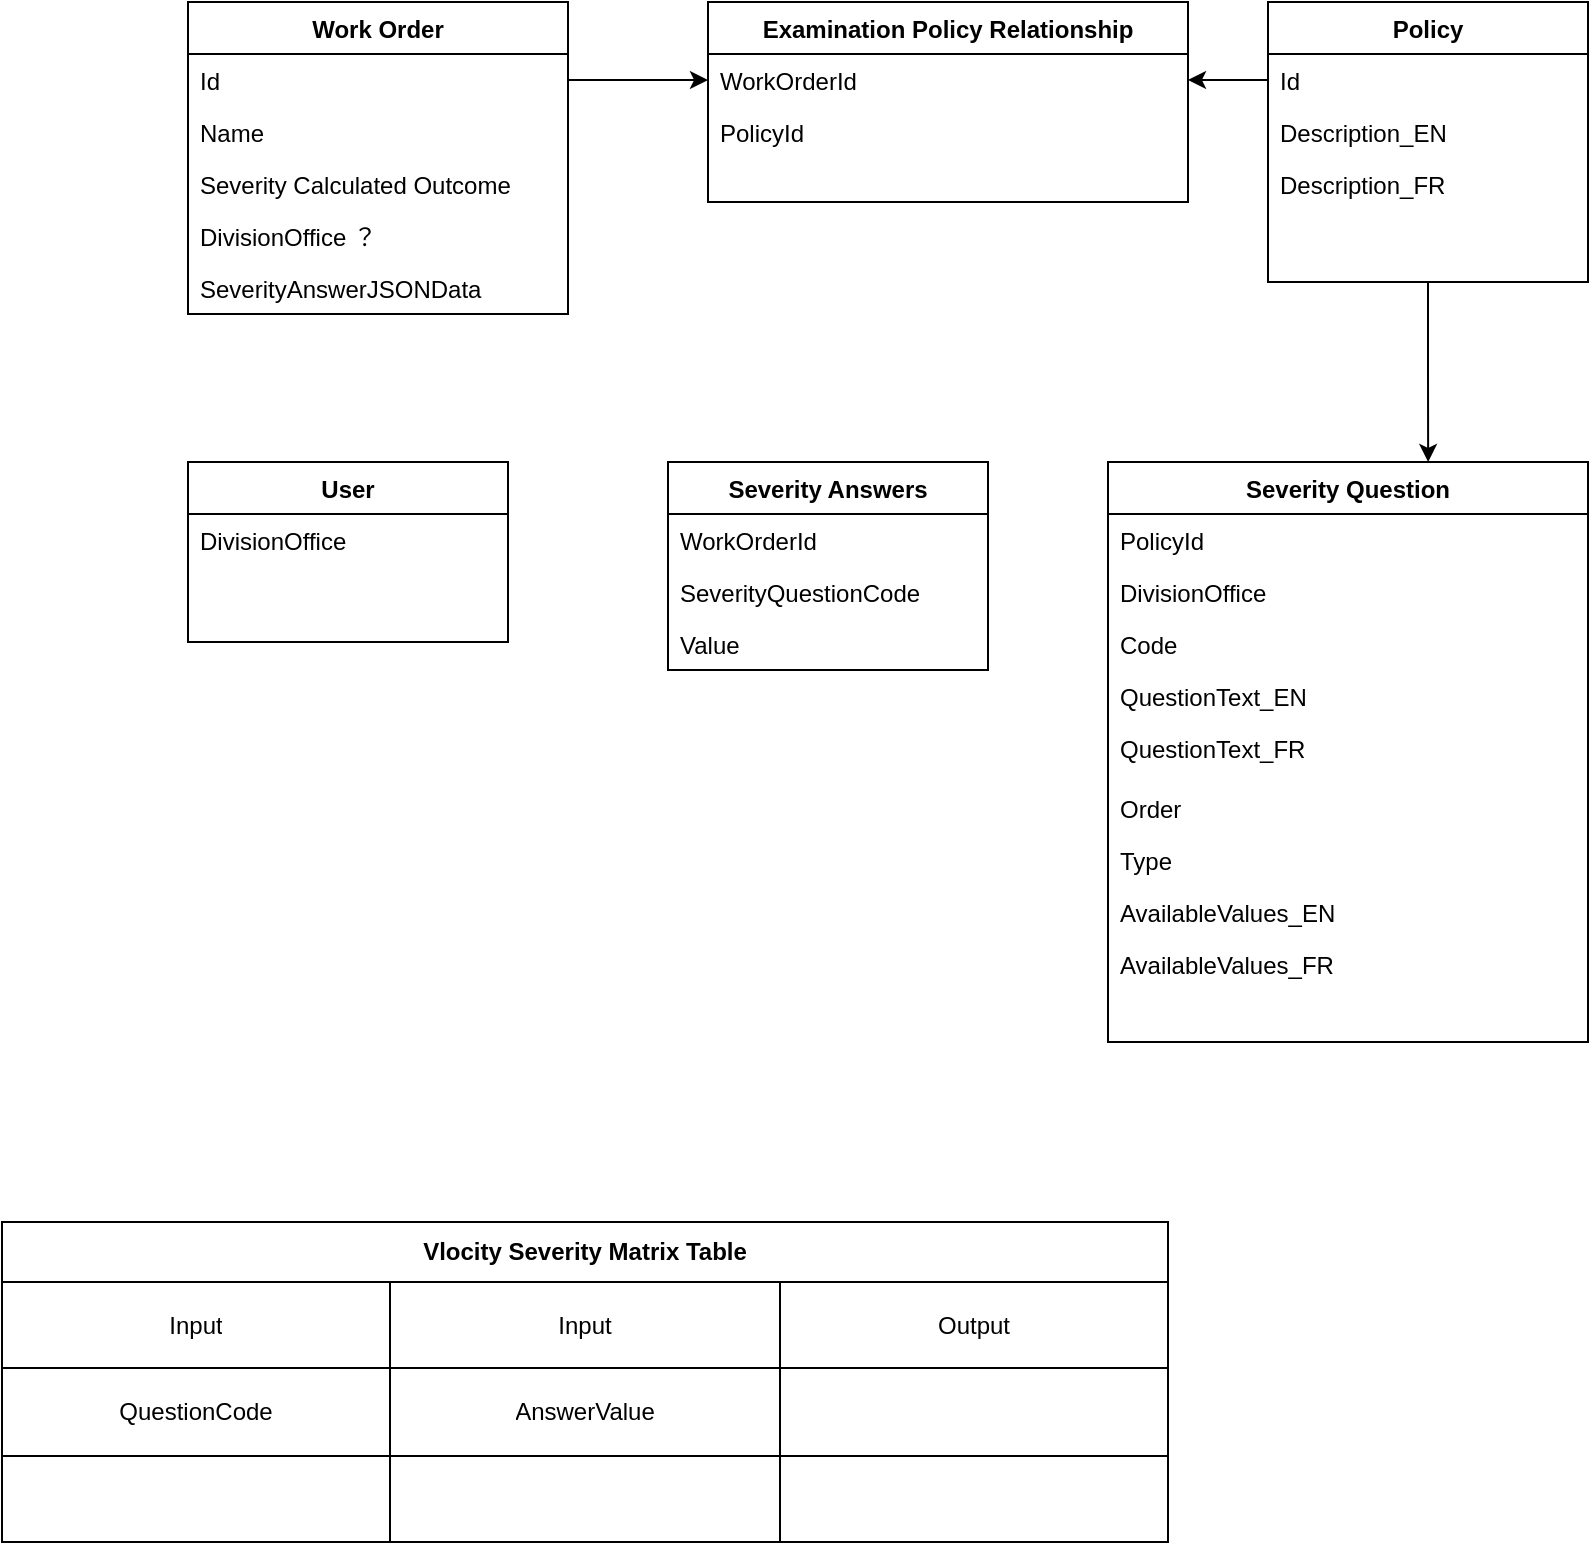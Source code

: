 <mxfile version="14.4.7" type="github" pages="2">
  <diagram id="C5RBs43oDa-KdzZeNtuy" name="DataModal">
    <mxGraphModel dx="2253" dy="794" grid="1" gridSize="10" guides="1" tooltips="1" connect="1" arrows="1" fold="1" page="1" pageScale="1" pageWidth="827" pageHeight="1169" math="0" shadow="0">
      <root>
        <mxCell id="WIyWlLk6GJQsqaUBKTNV-0" />
        <mxCell id="WIyWlLk6GJQsqaUBKTNV-1" parent="WIyWlLk6GJQsqaUBKTNV-0" />
        <mxCell id="3DVKQM_mZLRMeYmIeLQe-33" style="edgeStyle=orthogonalEdgeStyle;rounded=0;orthogonalLoop=1;jettySize=auto;html=1;entryX=0.667;entryY=0;entryDx=0;entryDy=0;entryPerimeter=0;" edge="1" parent="WIyWlLk6GJQsqaUBKTNV-1" source="zkfFHV4jXpPFQw0GAbJ--0" target="zkfFHV4jXpPFQw0GAbJ--13">
          <mxGeometry relative="1" as="geometry" />
        </mxCell>
        <mxCell id="zkfFHV4jXpPFQw0GAbJ--0" value="Policy" style="swimlane;fontStyle=1;align=center;verticalAlign=top;childLayout=stackLayout;horizontal=1;startSize=26;horizontalStack=0;resizeParent=1;resizeLast=0;collapsible=1;marginBottom=0;rounded=0;shadow=0;strokeWidth=1;" parent="WIyWlLk6GJQsqaUBKTNV-1" vertex="1">
          <mxGeometry x="220" y="100" width="160" height="140" as="geometry">
            <mxRectangle x="230" y="140" width="160" height="26" as="alternateBounds" />
          </mxGeometry>
        </mxCell>
        <mxCell id="3DVKQM_mZLRMeYmIeLQe-0" value="Id" style="text;align=left;verticalAlign=top;spacingLeft=4;spacingRight=4;overflow=hidden;rotatable=0;points=[[0,0.5],[1,0.5]];portConstraint=eastwest;rounded=0;shadow=0;html=0;" vertex="1" parent="zkfFHV4jXpPFQw0GAbJ--0">
          <mxGeometry y="26" width="160" height="26" as="geometry" />
        </mxCell>
        <mxCell id="3DVKQM_mZLRMeYmIeLQe-4" value="Description_EN" style="text;align=left;verticalAlign=top;spacingLeft=4;spacingRight=4;overflow=hidden;rotatable=0;points=[[0,0.5],[1,0.5]];portConstraint=eastwest;rounded=0;shadow=0;html=0;" vertex="1" parent="zkfFHV4jXpPFQw0GAbJ--0">
          <mxGeometry y="52" width="160" height="26" as="geometry" />
        </mxCell>
        <mxCell id="zkfFHV4jXpPFQw0GAbJ--3" value="Description_FR&#xa;" style="text;align=left;verticalAlign=top;spacingLeft=4;spacingRight=4;overflow=hidden;rotatable=0;points=[[0,0.5],[1,0.5]];portConstraint=eastwest;rounded=0;shadow=0;html=0;" parent="zkfFHV4jXpPFQw0GAbJ--0" vertex="1">
          <mxGeometry y="78" width="160" height="24" as="geometry" />
        </mxCell>
        <mxCell id="zkfFHV4jXpPFQw0GAbJ--6" value="User&#xa;" style="swimlane;fontStyle=1;align=center;verticalAlign=top;childLayout=stackLayout;horizontal=1;startSize=26;horizontalStack=0;resizeParent=1;resizeLast=0;collapsible=1;marginBottom=0;rounded=0;shadow=0;strokeWidth=1;" parent="WIyWlLk6GJQsqaUBKTNV-1" vertex="1">
          <mxGeometry x="-320" y="330" width="160" height="90" as="geometry">
            <mxRectangle x="130" y="380" width="160" height="26" as="alternateBounds" />
          </mxGeometry>
        </mxCell>
        <mxCell id="zkfFHV4jXpPFQw0GAbJ--8" value="DivisionOffice" style="text;align=left;verticalAlign=top;spacingLeft=4;spacingRight=4;overflow=hidden;rotatable=0;points=[[0,0.5],[1,0.5]];portConstraint=eastwest;rounded=0;shadow=0;html=0;" parent="zkfFHV4jXpPFQw0GAbJ--6" vertex="1">
          <mxGeometry y="26" width="160" height="26" as="geometry" />
        </mxCell>
        <mxCell id="zkfFHV4jXpPFQw0GAbJ--13" value="Severity Question" style="swimlane;fontStyle=1;align=center;verticalAlign=top;childLayout=stackLayout;horizontal=1;startSize=26;horizontalStack=0;resizeParent=1;resizeLast=0;collapsible=1;marginBottom=0;rounded=0;shadow=0;strokeWidth=1;" parent="WIyWlLk6GJQsqaUBKTNV-1" vertex="1">
          <mxGeometry x="140" y="330" width="240" height="290" as="geometry">
            <mxRectangle x="340" y="380" width="170" height="26" as="alternateBounds" />
          </mxGeometry>
        </mxCell>
        <mxCell id="zkfFHV4jXpPFQw0GAbJ--14" value="PolicyId" style="text;align=left;verticalAlign=top;spacingLeft=4;spacingRight=4;overflow=hidden;rotatable=0;points=[[0,0.5],[1,0.5]];portConstraint=eastwest;" parent="zkfFHV4jXpPFQw0GAbJ--13" vertex="1">
          <mxGeometry y="26" width="240" height="26" as="geometry" />
        </mxCell>
        <mxCell id="3DVKQM_mZLRMeYmIeLQe-18" value="DivisionOffice" style="text;align=left;verticalAlign=top;spacingLeft=4;spacingRight=4;overflow=hidden;rotatable=0;points=[[0,0.5],[1,0.5]];portConstraint=eastwest;" vertex="1" parent="zkfFHV4jXpPFQw0GAbJ--13">
          <mxGeometry y="52" width="240" height="26" as="geometry" />
        </mxCell>
        <mxCell id="3DVKQM_mZLRMeYmIeLQe-19" value="Code" style="text;align=left;verticalAlign=top;spacingLeft=4;spacingRight=4;overflow=hidden;rotatable=0;points=[[0,0.5],[1,0.5]];portConstraint=eastwest;" vertex="1" parent="zkfFHV4jXpPFQw0GAbJ--13">
          <mxGeometry y="78" width="240" height="26" as="geometry" />
        </mxCell>
        <mxCell id="3DVKQM_mZLRMeYmIeLQe-20" value="QuestionText_EN" style="text;align=left;verticalAlign=top;spacingLeft=4;spacingRight=4;overflow=hidden;rotatable=0;points=[[0,0.5],[1,0.5]];portConstraint=eastwest;" vertex="1" parent="zkfFHV4jXpPFQw0GAbJ--13">
          <mxGeometry y="104" width="240" height="26" as="geometry" />
        </mxCell>
        <mxCell id="3DVKQM_mZLRMeYmIeLQe-23" value="QuestionText_FR" style="text;align=left;verticalAlign=top;spacingLeft=4;spacingRight=4;overflow=hidden;rotatable=0;points=[[0,0.5],[1,0.5]];portConstraint=eastwest;" vertex="1" parent="zkfFHV4jXpPFQw0GAbJ--13">
          <mxGeometry y="130" width="240" height="30" as="geometry" />
        </mxCell>
        <mxCell id="3DVKQM_mZLRMeYmIeLQe-24" value="Order" style="text;align=left;verticalAlign=top;spacingLeft=4;spacingRight=4;overflow=hidden;rotatable=0;points=[[0,0.5],[1,0.5]];portConstraint=eastwest;" vertex="1" parent="zkfFHV4jXpPFQw0GAbJ--13">
          <mxGeometry y="160" width="240" height="26" as="geometry" />
        </mxCell>
        <mxCell id="3DVKQM_mZLRMeYmIeLQe-25" value="Type" style="text;align=left;verticalAlign=top;spacingLeft=4;spacingRight=4;overflow=hidden;rotatable=0;points=[[0,0.5],[1,0.5]];portConstraint=eastwest;" vertex="1" parent="zkfFHV4jXpPFQw0GAbJ--13">
          <mxGeometry y="186" width="240" height="26" as="geometry" />
        </mxCell>
        <mxCell id="3DVKQM_mZLRMeYmIeLQe-26" value="AvailableValues_EN" style="text;align=left;verticalAlign=top;spacingLeft=4;spacingRight=4;overflow=hidden;rotatable=0;points=[[0,0.5],[1,0.5]];portConstraint=eastwest;" vertex="1" parent="zkfFHV4jXpPFQw0GAbJ--13">
          <mxGeometry y="212" width="240" height="26" as="geometry" />
        </mxCell>
        <mxCell id="3DVKQM_mZLRMeYmIeLQe-28" value="AvailableValues_FR" style="text;align=left;verticalAlign=top;spacingLeft=4;spacingRight=4;overflow=hidden;rotatable=0;points=[[0,0.5],[1,0.5]];portConstraint=eastwest;" vertex="1" parent="zkfFHV4jXpPFQw0GAbJ--13">
          <mxGeometry y="238" width="240" height="26" as="geometry" />
        </mxCell>
        <mxCell id="zkfFHV4jXpPFQw0GAbJ--17" value="Work Order" style="swimlane;fontStyle=1;align=center;verticalAlign=top;childLayout=stackLayout;horizontal=1;startSize=26;horizontalStack=0;resizeParent=1;resizeLast=0;collapsible=1;marginBottom=0;rounded=0;shadow=0;strokeWidth=1;labelBackgroundColor=none;" parent="WIyWlLk6GJQsqaUBKTNV-1" vertex="1">
          <mxGeometry x="-320" y="100" width="190" height="156" as="geometry">
            <mxRectangle x="550" y="140" width="160" height="26" as="alternateBounds" />
          </mxGeometry>
        </mxCell>
        <mxCell id="3DVKQM_mZLRMeYmIeLQe-14" value="Id" style="text;align=left;verticalAlign=top;spacingLeft=4;spacingRight=4;overflow=hidden;rotatable=0;points=[[0,0.5],[1,0.5]];portConstraint=eastwest;rounded=0;shadow=0;html=0;" vertex="1" parent="zkfFHV4jXpPFQw0GAbJ--17">
          <mxGeometry y="26" width="190" height="26" as="geometry" />
        </mxCell>
        <mxCell id="3DVKQM_mZLRMeYmIeLQe-1" value="Name" style="text;align=left;verticalAlign=top;spacingLeft=4;spacingRight=4;overflow=hidden;rotatable=0;points=[[0,0.5],[1,0.5]];portConstraint=eastwest;rounded=0;shadow=0;html=0;" vertex="1" parent="zkfFHV4jXpPFQw0GAbJ--17">
          <mxGeometry y="52" width="190" height="26" as="geometry" />
        </mxCell>
        <mxCell id="3DVKQM_mZLRMeYmIeLQe-21" value="Severity Calculated Outcome" style="text;align=left;verticalAlign=top;spacingLeft=4;spacingRight=4;overflow=hidden;rotatable=0;points=[[0,0.5],[1,0.5]];portConstraint=eastwest;rounded=0;shadow=0;html=0;" vertex="1" parent="zkfFHV4jXpPFQw0GAbJ--17">
          <mxGeometry y="78" width="190" height="26" as="geometry" />
        </mxCell>
        <mxCell id="3DVKQM_mZLRMeYmIeLQe-22" value="DivisionOffice ？" style="text;align=left;verticalAlign=top;spacingLeft=4;spacingRight=4;overflow=hidden;rotatable=0;points=[[0,0.5],[1,0.5]];portConstraint=eastwest;rounded=0;shadow=0;html=0;" vertex="1" parent="zkfFHV4jXpPFQw0GAbJ--17">
          <mxGeometry y="104" width="190" height="26" as="geometry" />
        </mxCell>
        <mxCell id="3DVKQM_mZLRMeYmIeLQe-36" value="SeverityAnswerJSONData" style="text;align=left;verticalAlign=top;spacingLeft=4;spacingRight=4;overflow=hidden;rotatable=0;points=[[0,0.5],[1,0.5]];portConstraint=eastwest;rounded=0;shadow=0;html=0;" vertex="1" parent="zkfFHV4jXpPFQw0GAbJ--17">
          <mxGeometry y="130" width="190" height="26" as="geometry" />
        </mxCell>
        <mxCell id="3DVKQM_mZLRMeYmIeLQe-5" value="Examination Policy Relationship" style="swimlane;fontStyle=1;align=center;verticalAlign=top;childLayout=stackLayout;horizontal=1;startSize=26;horizontalStack=0;resizeParent=1;resizeLast=0;collapsible=1;marginBottom=0;rounded=0;shadow=0;strokeWidth=1;" vertex="1" parent="WIyWlLk6GJQsqaUBKTNV-1">
          <mxGeometry x="-60" y="100" width="240" height="100" as="geometry">
            <mxRectangle x="230" y="140" width="160" height="26" as="alternateBounds" />
          </mxGeometry>
        </mxCell>
        <mxCell id="3DVKQM_mZLRMeYmIeLQe-6" value="WorkOrderId" style="text;align=left;verticalAlign=top;spacingLeft=4;spacingRight=4;overflow=hidden;rotatable=0;points=[[0,0.5],[1,0.5]];portConstraint=eastwest;rounded=0;shadow=0;html=0;" vertex="1" parent="3DVKQM_mZLRMeYmIeLQe-5">
          <mxGeometry y="26" width="240" height="26" as="geometry" />
        </mxCell>
        <mxCell id="3DVKQM_mZLRMeYmIeLQe-12" value="PolicyId" style="text;align=left;verticalAlign=top;spacingLeft=4;spacingRight=4;overflow=hidden;rotatable=0;points=[[0,0.5],[1,0.5]];portConstraint=eastwest;rounded=0;shadow=0;html=0;" vertex="1" parent="3DVKQM_mZLRMeYmIeLQe-5">
          <mxGeometry y="52" width="240" height="26" as="geometry" />
        </mxCell>
        <mxCell id="3DVKQM_mZLRMeYmIeLQe-16" style="edgeStyle=orthogonalEdgeStyle;rounded=0;orthogonalLoop=1;jettySize=auto;html=1;" edge="1" parent="WIyWlLk6GJQsqaUBKTNV-1" source="3DVKQM_mZLRMeYmIeLQe-14" target="3DVKQM_mZLRMeYmIeLQe-6">
          <mxGeometry relative="1" as="geometry" />
        </mxCell>
        <mxCell id="3DVKQM_mZLRMeYmIeLQe-31" style="edgeStyle=orthogonalEdgeStyle;rounded=0;orthogonalLoop=1;jettySize=auto;html=1;" edge="1" parent="WIyWlLk6GJQsqaUBKTNV-1" source="3DVKQM_mZLRMeYmIeLQe-0" target="3DVKQM_mZLRMeYmIeLQe-6">
          <mxGeometry relative="1" as="geometry" />
        </mxCell>
        <mxCell id="3DVKQM_mZLRMeYmIeLQe-34" value="Severity Answers" style="swimlane;fontStyle=1;align=center;verticalAlign=top;childLayout=stackLayout;horizontal=1;startSize=26;horizontalStack=0;resizeParent=1;resizeLast=0;collapsible=1;marginBottom=0;rounded=0;shadow=0;strokeWidth=1;" vertex="1" parent="WIyWlLk6GJQsqaUBKTNV-1">
          <mxGeometry x="-80" y="330" width="160" height="104" as="geometry">
            <mxRectangle x="130" y="380" width="160" height="26" as="alternateBounds" />
          </mxGeometry>
        </mxCell>
        <mxCell id="3DVKQM_mZLRMeYmIeLQe-35" value="WorkOrderId" style="text;align=left;verticalAlign=top;spacingLeft=4;spacingRight=4;overflow=hidden;rotatable=0;points=[[0,0.5],[1,0.5]];portConstraint=eastwest;rounded=0;shadow=0;html=0;" vertex="1" parent="3DVKQM_mZLRMeYmIeLQe-34">
          <mxGeometry y="26" width="160" height="26" as="geometry" />
        </mxCell>
        <mxCell id="3DVKQM_mZLRMeYmIeLQe-37" value="SeverityQuestionCode" style="text;align=left;verticalAlign=top;spacingLeft=4;spacingRight=4;overflow=hidden;rotatable=0;points=[[0,0.5],[1,0.5]];portConstraint=eastwest;rounded=0;shadow=0;html=0;" vertex="1" parent="3DVKQM_mZLRMeYmIeLQe-34">
          <mxGeometry y="52" width="160" height="26" as="geometry" />
        </mxCell>
        <mxCell id="3DVKQM_mZLRMeYmIeLQe-38" value="Value" style="text;align=left;verticalAlign=top;spacingLeft=4;spacingRight=4;overflow=hidden;rotatable=0;points=[[0,0.5],[1,0.5]];portConstraint=eastwest;rounded=0;shadow=0;html=0;" vertex="1" parent="3DVKQM_mZLRMeYmIeLQe-34">
          <mxGeometry y="78" width="160" height="26" as="geometry" />
        </mxCell>
        <mxCell id="iUIeiIgOGmkUIgAeyC2f-1" value="Vlocity Severity Matrix Table" style="shape=table;html=1;whiteSpace=wrap;startSize=30;container=1;collapsible=0;childLayout=tableLayout;fontStyle=1;align=center;labelBackgroundColor=none;labelBorderColor=none;" vertex="1" parent="WIyWlLk6GJQsqaUBKTNV-1">
          <mxGeometry x="-413" y="710" width="583" height="160" as="geometry" />
        </mxCell>
        <mxCell id="iUIeiIgOGmkUIgAeyC2f-2" value="" style="shape=partialRectangle;html=1;whiteSpace=wrap;collapsible=0;dropTarget=0;pointerEvents=0;fillColor=none;top=0;left=0;bottom=0;right=0;points=[[0,0.5],[1,0.5]];portConstraint=eastwest;" vertex="1" parent="iUIeiIgOGmkUIgAeyC2f-1">
          <mxGeometry y="30" width="583" height="43" as="geometry" />
        </mxCell>
        <mxCell id="iUIeiIgOGmkUIgAeyC2f-3" value="Input" style="shape=partialRectangle;html=1;whiteSpace=wrap;connectable=0;fillColor=none;top=0;left=0;bottom=0;right=0;overflow=hidden;" vertex="1" parent="iUIeiIgOGmkUIgAeyC2f-2">
          <mxGeometry width="194" height="43" as="geometry" />
        </mxCell>
        <mxCell id="iUIeiIgOGmkUIgAeyC2f-4" value="Input" style="shape=partialRectangle;html=1;whiteSpace=wrap;connectable=0;fillColor=none;top=0;left=0;bottom=0;right=0;overflow=hidden;" vertex="1" parent="iUIeiIgOGmkUIgAeyC2f-2">
          <mxGeometry x="194" width="195" height="43" as="geometry" />
        </mxCell>
        <mxCell id="iUIeiIgOGmkUIgAeyC2f-5" value="Output" style="shape=partialRectangle;html=1;whiteSpace=wrap;connectable=0;fillColor=none;top=0;left=0;bottom=0;right=0;overflow=hidden;" vertex="1" parent="iUIeiIgOGmkUIgAeyC2f-2">
          <mxGeometry x="389" width="194" height="43" as="geometry" />
        </mxCell>
        <mxCell id="iUIeiIgOGmkUIgAeyC2f-6" value="" style="shape=partialRectangle;html=1;whiteSpace=wrap;collapsible=0;dropTarget=0;pointerEvents=0;fillColor=none;top=0;left=0;bottom=0;right=0;points=[[0,0.5],[1,0.5]];portConstraint=eastwest;" vertex="1" parent="iUIeiIgOGmkUIgAeyC2f-1">
          <mxGeometry y="73" width="583" height="44" as="geometry" />
        </mxCell>
        <mxCell id="iUIeiIgOGmkUIgAeyC2f-7" value="QuestionCode" style="shape=partialRectangle;html=1;whiteSpace=wrap;connectable=0;fillColor=none;top=0;left=0;bottom=0;right=0;overflow=hidden;" vertex="1" parent="iUIeiIgOGmkUIgAeyC2f-6">
          <mxGeometry width="194" height="44" as="geometry" />
        </mxCell>
        <mxCell id="iUIeiIgOGmkUIgAeyC2f-8" value="AnswerValue" style="shape=partialRectangle;html=1;whiteSpace=wrap;connectable=0;fillColor=none;top=0;left=0;bottom=0;right=0;overflow=hidden;" vertex="1" parent="iUIeiIgOGmkUIgAeyC2f-6">
          <mxGeometry x="194" width="195" height="44" as="geometry" />
        </mxCell>
        <mxCell id="iUIeiIgOGmkUIgAeyC2f-9" value="&lt;table&gt;&lt;tbody&gt;&lt;tr&gt;&lt;td&gt;&lt;br&gt;&lt;/td&gt;&lt;td&gt;&lt;br&gt;&lt;/td&gt;&lt;td&gt;&lt;br&gt;&lt;/td&gt;&lt;td&gt;&lt;br&gt;&lt;/td&gt;&lt;td&gt;&lt;br&gt;&lt;/td&gt;&lt;/tr&gt;&lt;tr&gt;&lt;td&gt;&lt;br&gt;&lt;/td&gt;&lt;td&gt;&lt;br&gt;&lt;/td&gt;&lt;td&gt;&lt;br&gt;&lt;/td&gt;&lt;td&gt;&lt;br&gt;&lt;/td&gt;&lt;td&gt;&lt;br&gt;&lt;/td&gt;&lt;/tr&gt;&lt;tr&gt;&lt;td&gt;&lt;br&gt;&lt;/td&gt;&lt;td&gt;&lt;br&gt;&lt;/td&gt;&lt;td&gt;&lt;br&gt;&lt;/td&gt;&lt;td&gt;&lt;br&gt;&lt;/td&gt;&lt;td&gt;&lt;br&gt;&lt;/td&gt;&lt;/tr&gt;&lt;/tbody&gt;&lt;/table&gt;" style="shape=partialRectangle;html=1;whiteSpace=wrap;connectable=0;fillColor=none;top=0;left=0;bottom=0;right=0;overflow=hidden;" vertex="1" parent="iUIeiIgOGmkUIgAeyC2f-6">
          <mxGeometry x="389" width="194" height="44" as="geometry" />
        </mxCell>
        <mxCell id="iUIeiIgOGmkUIgAeyC2f-10" value="" style="shape=partialRectangle;html=1;whiteSpace=wrap;collapsible=0;dropTarget=0;pointerEvents=0;fillColor=none;top=0;left=0;bottom=0;right=0;points=[[0,0.5],[1,0.5]];portConstraint=eastwest;" vertex="1" parent="iUIeiIgOGmkUIgAeyC2f-1">
          <mxGeometry y="117" width="583" height="43" as="geometry" />
        </mxCell>
        <mxCell id="iUIeiIgOGmkUIgAeyC2f-11" value="" style="shape=partialRectangle;html=1;whiteSpace=wrap;connectable=0;fillColor=none;top=0;left=0;bottom=0;right=0;overflow=hidden;" vertex="1" parent="iUIeiIgOGmkUIgAeyC2f-10">
          <mxGeometry width="194" height="43" as="geometry" />
        </mxCell>
        <mxCell id="iUIeiIgOGmkUIgAeyC2f-12" value="" style="shape=partialRectangle;html=1;whiteSpace=wrap;connectable=0;fillColor=none;top=0;left=0;bottom=0;right=0;overflow=hidden;" vertex="1" parent="iUIeiIgOGmkUIgAeyC2f-10">
          <mxGeometry x="194" width="195" height="43" as="geometry" />
        </mxCell>
        <mxCell id="iUIeiIgOGmkUIgAeyC2f-13" value="" style="shape=partialRectangle;html=1;whiteSpace=wrap;connectable=0;fillColor=none;top=0;left=0;bottom=0;right=0;overflow=hidden;" vertex="1" parent="iUIeiIgOGmkUIgAeyC2f-10">
          <mxGeometry x="389" width="194" height="43" as="geometry" />
        </mxCell>
      </root>
    </mxGraphModel>
  </diagram>
  <diagram id="4J7ILGuZl2b1Ar88rJ4L" name="Flow">
    <mxGraphModel dx="1426" dy="794" grid="1" gridSize="10" guides="1" tooltips="1" connect="1" arrows="1" fold="1" page="1" pageScale="1" pageWidth="850" pageHeight="1100" math="0" shadow="0">
      <root>
        <mxCell id="VeWbgr4w95AqmLYHKVb8-0" />
        <mxCell id="VeWbgr4w95AqmLYHKVb8-1" parent="VeWbgr4w95AqmLYHKVb8-0" />
        <mxCell id="Or3j6joMFOUYmIIk-L7M-6" value="" style="edgeStyle=orthogonalEdgeStyle;rounded=0;orthogonalLoop=1;jettySize=auto;html=1;" edge="1" parent="VeWbgr4w95AqmLYHKVb8-1" source="_XsPLW2cbFTqWDyREmin-0" target="Or3j6joMFOUYmIIk-L7M-3">
          <mxGeometry relative="1" as="geometry" />
        </mxCell>
        <mxCell id="_XsPLW2cbFTqWDyREmin-0" value="User&lt;br&gt;" style="shape=umlActor;verticalLabelPosition=bottom;verticalAlign=top;html=1;outlineConnect=0;" vertex="1" parent="VeWbgr4w95AqmLYHKVb8-1">
          <mxGeometry x="50" y="140" width="30" height="60" as="geometry" />
        </mxCell>
        <mxCell id="Or3j6joMFOUYmIIk-L7M-1" value="" style="edgeStyle=orthogonalEdgeStyle;rounded=0;orthogonalLoop=1;jettySize=auto;html=1;" edge="1" parent="VeWbgr4w95AqmLYHKVb8-1">
          <mxGeometry relative="1" as="geometry">
            <mxPoint x="320" y="170" as="sourcePoint" />
            <mxPoint x="360" y="170" as="targetPoint" />
          </mxGeometry>
        </mxCell>
        <mxCell id="_XsPLW2cbFTqWDyREmin-4" value="" style="edgeStyle=orthogonalEdgeStyle;rounded=0;orthogonalLoop=1;jettySize=auto;html=1;" edge="1" parent="VeWbgr4w95AqmLYHKVb8-1" target="_XsPLW2cbFTqWDyREmin-3">
          <mxGeometry relative="1" as="geometry">
            <mxPoint x="530" y="170" as="sourcePoint" />
          </mxGeometry>
        </mxCell>
        <mxCell id="_XsPLW2cbFTqWDyREmin-3" value="Examination Work Order&lt;br&gt;Severity Calculation Outcome" style="whiteSpace=wrap;html=1;rounded=1;" vertex="1" parent="VeWbgr4w95AqmLYHKVb8-1">
          <mxGeometry x="590" y="130" width="180" height="80" as="geometry" />
        </mxCell>
        <mxCell id="Or3j6joMFOUYmIIk-L7M-2" value="&lt;span&gt;Severity Matrix Calculation Process&lt;/span&gt;" style="shape=process;whiteSpace=wrap;html=1;backgroundOutline=1;labelBackgroundColor=none;" vertex="1" parent="VeWbgr4w95AqmLYHKVb8-1">
          <mxGeometry x="360" y="130" width="185" height="80" as="geometry" />
        </mxCell>
        <mxCell id="Or3j6joMFOUYmIIk-L7M-3" value="&lt;span&gt;Examination Work Order&lt;/span&gt;&lt;br&gt;&lt;span&gt;Examination Findings&lt;/span&gt;&lt;br&gt;&lt;span&gt;Assign Policies&lt;/span&gt;" style="shape=step;perimeter=stepPerimeter;whiteSpace=wrap;html=1;fixedSize=1;labelBackgroundColor=none;" vertex="1" parent="VeWbgr4w95AqmLYHKVb8-1">
          <mxGeometry x="130" y="130" width="190" height="80" as="geometry" />
        </mxCell>
        <mxCell id="Or3j6joMFOUYmIIk-L7M-7" value="&lt;h1&gt;Severity Matrix Process&lt;/h1&gt;&lt;div&gt;&lt;br&gt;&lt;/div&gt;" style="text;html=1;strokeColor=none;fillColor=none;spacing=5;spacingTop=-20;whiteSpace=wrap;overflow=hidden;rounded=0;labelBackgroundColor=none;" vertex="1" parent="VeWbgr4w95AqmLYHKVb8-1">
          <mxGeometry x="40" y="30" width="350" height="80" as="geometry" />
        </mxCell>
        <mxCell id="Or3j6joMFOUYmIIk-L7M-19" value="" style="edgeStyle=orthogonalEdgeStyle;rounded=0;orthogonalLoop=1;jettySize=auto;html=1;" edge="1" parent="VeWbgr4w95AqmLYHKVb8-1" source="Or3j6joMFOUYmIIk-L7M-11" target="Or3j6joMFOUYmIIk-L7M-12">
          <mxGeometry relative="1" as="geometry" />
        </mxCell>
        <mxCell id="Or3j6joMFOUYmIIk-L7M-11" value="Click Severity Matrix Button on Examination WO" style="ellipse;whiteSpace=wrap;html=1;labelBackgroundColor=none;" vertex="1" parent="VeWbgr4w95AqmLYHKVb8-1">
          <mxGeometry x="20" y="319" width="130" height="70" as="geometry" />
        </mxCell>
        <mxCell id="Or3j6joMFOUYmIIk-L7M-20" value="" style="edgeStyle=orthogonalEdgeStyle;rounded=0;orthogonalLoop=1;jettySize=auto;html=1;" edge="1" parent="VeWbgr4w95AqmLYHKVb8-1" source="Or3j6joMFOUYmIIk-L7M-12" target="Or3j6joMFOUYmIIk-L7M-14">
          <mxGeometry relative="1" as="geometry" />
        </mxCell>
        <mxCell id="Or3j6joMFOUYmIIk-L7M-12" value="&lt;b&gt;Vlocity OmniScript&lt;/b&gt;&lt;br&gt;&lt;span&gt;Load questions based on Division Office and Assigned Policies&lt;/span&gt;" style="rounded=0;whiteSpace=wrap;html=1;labelBackgroundColor=none;" vertex="1" parent="VeWbgr4w95AqmLYHKVb8-1">
          <mxGeometry x="170" y="300" width="210" height="107.5" as="geometry" />
        </mxCell>
        <mxCell id="Or3j6joMFOUYmIIk-L7M-21" value="" style="edgeStyle=orthogonalEdgeStyle;rounded=0;orthogonalLoop=1;jettySize=auto;html=1;" edge="1" parent="VeWbgr4w95AqmLYHKVb8-1" source="Or3j6joMFOUYmIIk-L7M-14" target="Or3j6joMFOUYmIIk-L7M-15">
          <mxGeometry relative="1" as="geometry" />
        </mxCell>
        <mxCell id="Or3j6joMFOUYmIIk-L7M-14" value="&lt;b&gt;Vlocity OmniScript&lt;/b&gt;&lt;br&gt;User answers questions&lt;br&gt;(Save answers to records or JSON field of current workOrder)" style="rounded=0;whiteSpace=wrap;html=1;labelBackgroundColor=none;" vertex="1" parent="VeWbgr4w95AqmLYHKVb8-1">
          <mxGeometry x="420" y="300" width="205" height="107" as="geometry" />
        </mxCell>
        <mxCell id="Or3j6joMFOUYmIIk-L7M-22" value="" style="edgeStyle=orthogonalEdgeStyle;rounded=0;orthogonalLoop=1;jettySize=auto;html=1;" edge="1" parent="VeWbgr4w95AqmLYHKVb8-1" source="Or3j6joMFOUYmIIk-L7M-15" target="Or3j6joMFOUYmIIk-L7M-16">
          <mxGeometry relative="1" as="geometry" />
        </mxCell>
        <mxCell id="Or3j6joMFOUYmIIk-L7M-15" value="Invoke Vlocity Calculation Procedure/ Vlocity Integration Procedure&lt;br&gt;Pass OmniScript JSON Data as parameters&amp;nbsp;" style="rounded=0;whiteSpace=wrap;html=1;labelBackgroundColor=none;" vertex="1" parent="VeWbgr4w95AqmLYHKVb8-1">
          <mxGeometry x="417.5" y="450" width="210" height="100" as="geometry" />
        </mxCell>
        <mxCell id="Or3j6joMFOUYmIIk-L7M-23" value="" style="edgeStyle=orthogonalEdgeStyle;rounded=0;orthogonalLoop=1;jettySize=auto;html=1;" edge="1" parent="VeWbgr4w95AqmLYHKVb8-1" source="Or3j6joMFOUYmIIk-L7M-16" target="Or3j6joMFOUYmIIk-L7M-17">
          <mxGeometry relative="1" as="geometry" />
        </mxCell>
        <mxCell id="Or3j6joMFOUYmIIk-L7M-16" value="Vlocity Matrix/Calculation/Integration&amp;nbsp;&lt;br&gt;Generate the Calculation result&lt;br&gt;(The matrix are loaded by different division office)&amp;nbsp;" style="rounded=0;whiteSpace=wrap;html=1;labelBackgroundColor=none;" vertex="1" parent="VeWbgr4w95AqmLYHKVb8-1">
          <mxGeometry x="417.5" y="590" width="210" height="110" as="geometry" />
        </mxCell>
        <mxCell id="Or3j6joMFOUYmIIk-L7M-24" value="" style="edgeStyle=orthogonalEdgeStyle;rounded=0;orthogonalLoop=1;jettySize=auto;html=1;" edge="1" parent="VeWbgr4w95AqmLYHKVb8-1" source="Or3j6joMFOUYmIIk-L7M-17" target="Or3j6joMFOUYmIIk-L7M-18">
          <mxGeometry relative="1" as="geometry" />
        </mxCell>
        <mxCell id="Or3j6joMFOUYmIIk-L7M-17" value="&lt;b&gt;Vlocity OmniScript&lt;/b&gt;&lt;br&gt;Show the final result of the calculation&lt;br&gt;Save to current work order outcome" style="rounded=0;whiteSpace=wrap;html=1;labelBackgroundColor=none;" vertex="1" parent="VeWbgr4w95AqmLYHKVb8-1">
          <mxGeometry x="420" y="740" width="205" height="107" as="geometry" />
        </mxCell>
        <mxCell id="Or3j6joMFOUYmIIk-L7M-18" value="End" style="ellipse;whiteSpace=wrap;html=1;aspect=fixed;labelBackgroundColor=none;" vertex="1" parent="VeWbgr4w95AqmLYHKVb8-1">
          <mxGeometry x="492.5" y="880" width="60" height="60" as="geometry" />
        </mxCell>
      </root>
    </mxGraphModel>
  </diagram>
</mxfile>
